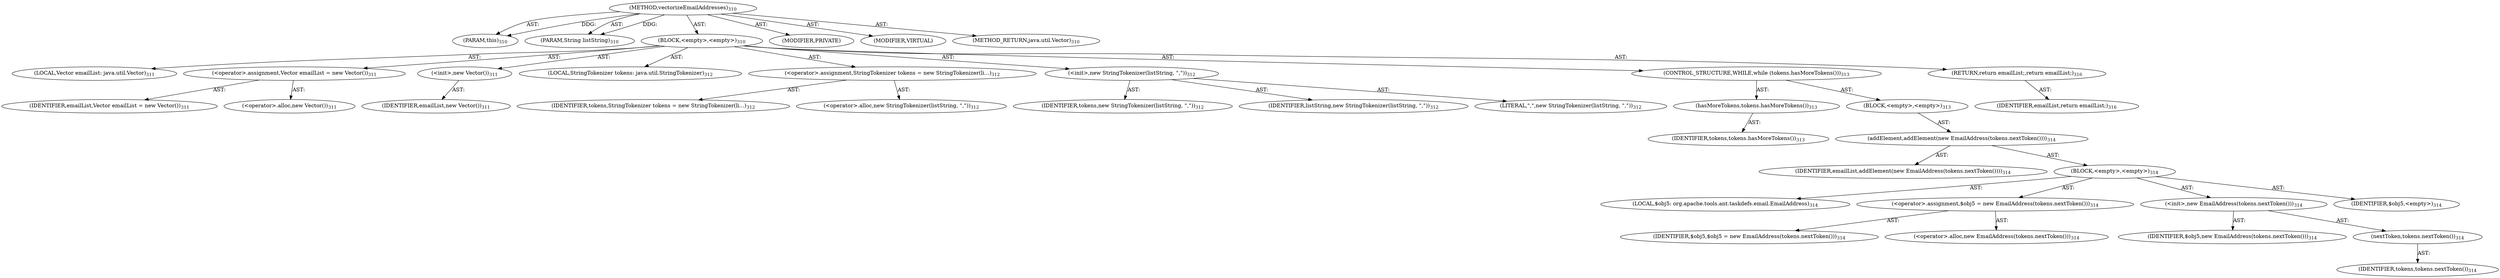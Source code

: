 digraph "vectorizeEmailAddresses" {  
"111669149701" [label = <(METHOD,vectorizeEmailAddresses)<SUB>310</SUB>> ]
"115964117020" [label = <(PARAM,this)<SUB>310</SUB>> ]
"115964117021" [label = <(PARAM,String listString)<SUB>310</SUB>> ]
"25769803806" [label = <(BLOCK,&lt;empty&gt;,&lt;empty&gt;)<SUB>310</SUB>> ]
"94489280547" [label = <(LOCAL,Vector emailList: java.util.Vector)<SUB>311</SUB>> ]
"30064771236" [label = <(&lt;operator&gt;.assignment,Vector emailList = new Vector())<SUB>311</SUB>> ]
"68719476934" [label = <(IDENTIFIER,emailList,Vector emailList = new Vector())<SUB>311</SUB>> ]
"30064771237" [label = <(&lt;operator&gt;.alloc,new Vector())<SUB>311</SUB>> ]
"30064771238" [label = <(&lt;init&gt;,new Vector())<SUB>311</SUB>> ]
"68719476935" [label = <(IDENTIFIER,emailList,new Vector())<SUB>311</SUB>> ]
"94489280548" [label = <(LOCAL,StringTokenizer tokens: java.util.StringTokenizer)<SUB>312</SUB>> ]
"30064771239" [label = <(&lt;operator&gt;.assignment,StringTokenizer tokens = new StringTokenizer(li...)<SUB>312</SUB>> ]
"68719476936" [label = <(IDENTIFIER,tokens,StringTokenizer tokens = new StringTokenizer(li...)<SUB>312</SUB>> ]
"30064771240" [label = <(&lt;operator&gt;.alloc,new StringTokenizer(listString, &quot;,&quot;))<SUB>312</SUB>> ]
"30064771241" [label = <(&lt;init&gt;,new StringTokenizer(listString, &quot;,&quot;))<SUB>312</SUB>> ]
"68719476937" [label = <(IDENTIFIER,tokens,new StringTokenizer(listString, &quot;,&quot;))<SUB>312</SUB>> ]
"68719476938" [label = <(IDENTIFIER,listString,new StringTokenizer(listString, &quot;,&quot;))<SUB>312</SUB>> ]
"90194313261" [label = <(LITERAL,&quot;,&quot;,new StringTokenizer(listString, &quot;,&quot;))<SUB>312</SUB>> ]
"47244640276" [label = <(CONTROL_STRUCTURE,WHILE,while (tokens.hasMoreTokens()))<SUB>313</SUB>> ]
"30064771242" [label = <(hasMoreTokens,tokens.hasMoreTokens())<SUB>313</SUB>> ]
"68719476939" [label = <(IDENTIFIER,tokens,tokens.hasMoreTokens())<SUB>313</SUB>> ]
"25769803807" [label = <(BLOCK,&lt;empty&gt;,&lt;empty&gt;)<SUB>313</SUB>> ]
"30064771243" [label = <(addElement,addElement(new EmailAddress(tokens.nextToken())))<SUB>314</SUB>> ]
"68719476940" [label = <(IDENTIFIER,emailList,addElement(new EmailAddress(tokens.nextToken())))<SUB>314</SUB>> ]
"25769803808" [label = <(BLOCK,&lt;empty&gt;,&lt;empty&gt;)<SUB>314</SUB>> ]
"94489280549" [label = <(LOCAL,$obj5: org.apache.tools.ant.taskdefs.email.EmailAddress)<SUB>314</SUB>> ]
"30064771244" [label = <(&lt;operator&gt;.assignment,$obj5 = new EmailAddress(tokens.nextToken()))<SUB>314</SUB>> ]
"68719476941" [label = <(IDENTIFIER,$obj5,$obj5 = new EmailAddress(tokens.nextToken()))<SUB>314</SUB>> ]
"30064771245" [label = <(&lt;operator&gt;.alloc,new EmailAddress(tokens.nextToken()))<SUB>314</SUB>> ]
"30064771246" [label = <(&lt;init&gt;,new EmailAddress(tokens.nextToken()))<SUB>314</SUB>> ]
"68719476942" [label = <(IDENTIFIER,$obj5,new EmailAddress(tokens.nextToken()))<SUB>314</SUB>> ]
"30064771247" [label = <(nextToken,tokens.nextToken())<SUB>314</SUB>> ]
"68719476943" [label = <(IDENTIFIER,tokens,tokens.nextToken())<SUB>314</SUB>> ]
"68719476944" [label = <(IDENTIFIER,$obj5,&lt;empty&gt;)<SUB>314</SUB>> ]
"146028888067" [label = <(RETURN,return emailList;,return emailList;)<SUB>316</SUB>> ]
"68719476945" [label = <(IDENTIFIER,emailList,return emailList;)<SUB>316</SUB>> ]
"133143986187" [label = <(MODIFIER,PRIVATE)> ]
"133143986188" [label = <(MODIFIER,VIRTUAL)> ]
"128849018885" [label = <(METHOD_RETURN,java.util.Vector)<SUB>310</SUB>> ]
  "111669149701" -> "115964117020"  [ label = "AST: "] 
  "111669149701" -> "115964117021"  [ label = "AST: "] 
  "111669149701" -> "25769803806"  [ label = "AST: "] 
  "111669149701" -> "133143986187"  [ label = "AST: "] 
  "111669149701" -> "133143986188"  [ label = "AST: "] 
  "111669149701" -> "128849018885"  [ label = "AST: "] 
  "25769803806" -> "94489280547"  [ label = "AST: "] 
  "25769803806" -> "30064771236"  [ label = "AST: "] 
  "25769803806" -> "30064771238"  [ label = "AST: "] 
  "25769803806" -> "94489280548"  [ label = "AST: "] 
  "25769803806" -> "30064771239"  [ label = "AST: "] 
  "25769803806" -> "30064771241"  [ label = "AST: "] 
  "25769803806" -> "47244640276"  [ label = "AST: "] 
  "25769803806" -> "146028888067"  [ label = "AST: "] 
  "30064771236" -> "68719476934"  [ label = "AST: "] 
  "30064771236" -> "30064771237"  [ label = "AST: "] 
  "30064771238" -> "68719476935"  [ label = "AST: "] 
  "30064771239" -> "68719476936"  [ label = "AST: "] 
  "30064771239" -> "30064771240"  [ label = "AST: "] 
  "30064771241" -> "68719476937"  [ label = "AST: "] 
  "30064771241" -> "68719476938"  [ label = "AST: "] 
  "30064771241" -> "90194313261"  [ label = "AST: "] 
  "47244640276" -> "30064771242"  [ label = "AST: "] 
  "47244640276" -> "25769803807"  [ label = "AST: "] 
  "30064771242" -> "68719476939"  [ label = "AST: "] 
  "25769803807" -> "30064771243"  [ label = "AST: "] 
  "30064771243" -> "68719476940"  [ label = "AST: "] 
  "30064771243" -> "25769803808"  [ label = "AST: "] 
  "25769803808" -> "94489280549"  [ label = "AST: "] 
  "25769803808" -> "30064771244"  [ label = "AST: "] 
  "25769803808" -> "30064771246"  [ label = "AST: "] 
  "25769803808" -> "68719476944"  [ label = "AST: "] 
  "30064771244" -> "68719476941"  [ label = "AST: "] 
  "30064771244" -> "30064771245"  [ label = "AST: "] 
  "30064771246" -> "68719476942"  [ label = "AST: "] 
  "30064771246" -> "30064771247"  [ label = "AST: "] 
  "30064771247" -> "68719476943"  [ label = "AST: "] 
  "146028888067" -> "68719476945"  [ label = "AST: "] 
  "111669149701" -> "115964117020"  [ label = "DDG: "] 
  "111669149701" -> "115964117021"  [ label = "DDG: "] 
}
